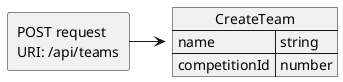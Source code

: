 @startuml Create team request
allowmixing

agent "POST request \nURI: /api/teams"
  json "CreateTeam" as J {
    "name": "string",
    "competitionId": "number"
  }

"POST request \nURI: /api/teams" -> J 
@enduml